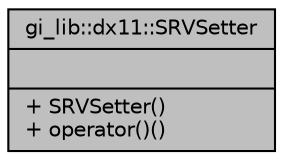 digraph "gi_lib::dx11::SRVSetter"
{
  edge [fontname="Helvetica",fontsize="10",labelfontname="Helvetica",labelfontsize="10"];
  node [fontname="Helvetica",fontsize="10",shape=record];
  Node1 [label="{gi_lib::dx11::SRVSetter\n||+ SRVSetter()\l+ operator()()\l}",height=0.2,width=0.4,color="black", fillcolor="grey75", style="filled", fontcolor="black"];
}
